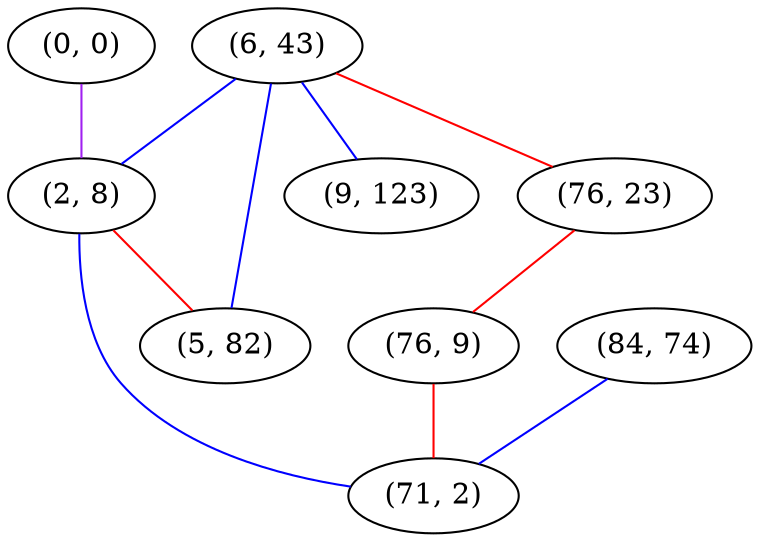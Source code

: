 graph "" {
"(0, 0)";
"(6, 43)";
"(2, 8)";
"(5, 82)";
"(84, 74)";
"(9, 123)";
"(76, 23)";
"(76, 9)";
"(71, 2)";
"(0, 0)" -- "(2, 8)"  [color=purple, key=0, weight=4];
"(6, 43)" -- "(2, 8)"  [color=blue, key=0, weight=3];
"(6, 43)" -- "(76, 23)"  [color=red, key=0, weight=1];
"(6, 43)" -- "(9, 123)"  [color=blue, key=0, weight=3];
"(6, 43)" -- "(5, 82)"  [color=blue, key=0, weight=3];
"(2, 8)" -- "(5, 82)"  [color=red, key=0, weight=1];
"(2, 8)" -- "(71, 2)"  [color=blue, key=0, weight=3];
"(84, 74)" -- "(71, 2)"  [color=blue, key=0, weight=3];
"(76, 23)" -- "(76, 9)"  [color=red, key=0, weight=1];
"(76, 9)" -- "(71, 2)"  [color=red, key=0, weight=1];
}
